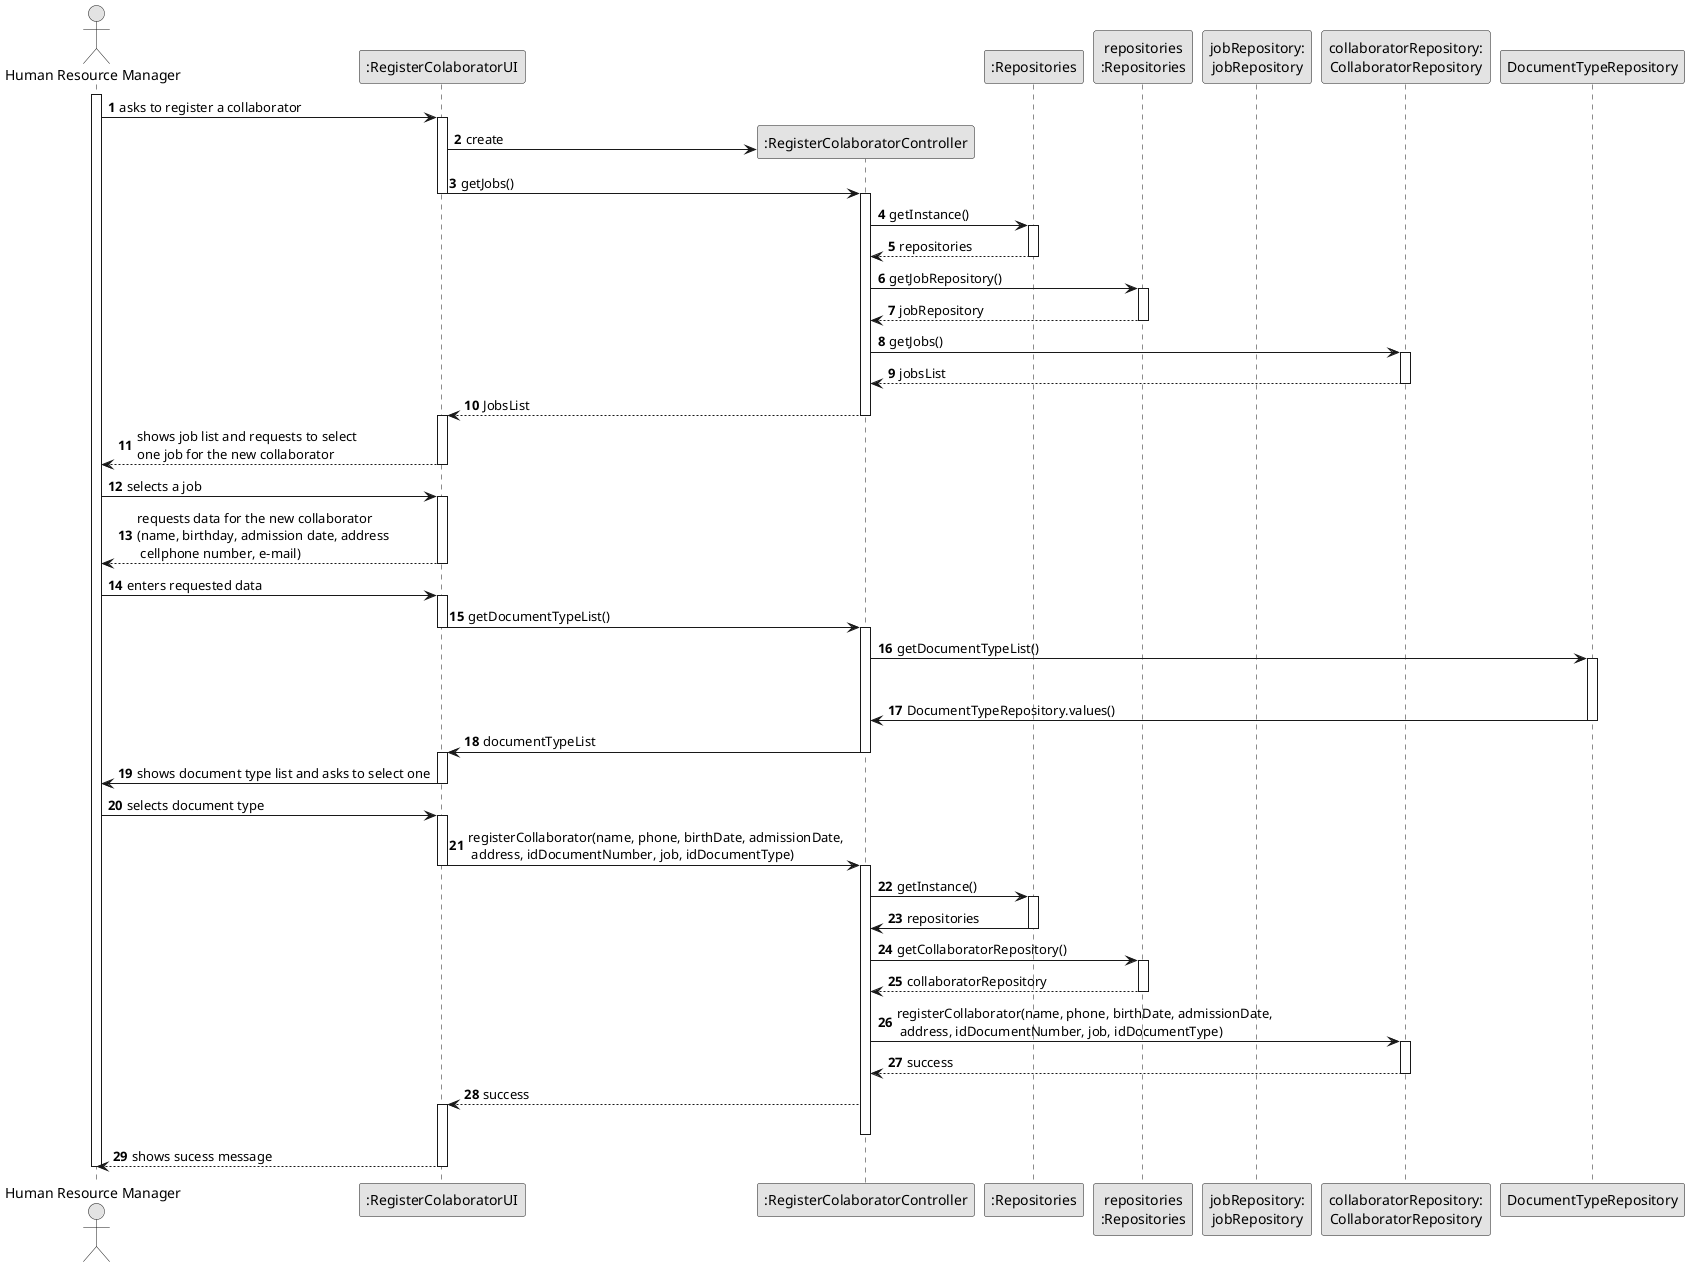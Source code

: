 @startuml
skinparam monochrome true
skinparam packageStyle rectangle
    skinparam shadowing false

    autonumber

    'hide footbox
    actor "Human Resource Manager" as HRM
    participant ":RegisterColaboratorUI" as UI
    participant ":RegisterColaboratorController" as CTRL
    participant ":Repositories" as RepositorySingleton
    participant "repositories\n:Repositories" as PLAT
    participant "jobRepository:\njobRepository" as SkillRepository
    participant "collaboratorRepository:\nCollaboratorRepository" as collaboratorRepository
    participant "DocumentTypeRepository" as DocumentTypeRepository
    activate HRM

            HRM -> UI : asks to register a collaborator
            activate UI


    '            UI --> ADM : requests data (reference, description,  informal \n description, technical description, duration, cost)
                'create CTRL
                UI -> CTRL** : create

                UI -> CTRL : getJobs()
                deactivate UI
                activate CTRL

                    CTRL -> RepositorySingleton : getInstance()
                    activate RepositorySingleton

                        RepositorySingleton --> CTRL: repositories
                    deactivate RepositorySingleton

                    CTRL -> PLAT : getJobRepository()
                    activate PLAT

                        PLAT --> CTRL: jobRepository
                    deactivate PLAT

                    CTRL -> collaboratorRepository : getJobs()
                    activate collaboratorRepository

                        collaboratorRepository--> CTRL : jobsList
                    deactivate collaboratorRepository

                    CTRL --> UI : JobsList
                    deactivate RepositorySingleton
                    activate UI
                deactivate CTRL

                UI --> HRM : shows job list and requests to select \none job for the new collaborator
            deactivate UI

        HRM -> UI : selects a job
        activate UI
        HRM <-- UI : requests data for the new collaborator \n(name, birthday, admission date, address\n cellphone number, e-mail)
        deactivate UI
        HRM -> UI : enters requested data
        activate UI
        UI -> CTRL : getDocumentTypeList()
        deactivate UI
        activate CTRL
        CTRL -> DocumentTypeRepository : getDocumentTypeList()

        activate "DocumentTypeRepository"
        deactivate UI
        DocumentTypeRepository -> CTRL : DocumentTypeRepository.values()
        deactivate DocumentTypeRepository
                CTRL -> UI : documentTypeList

        deactivate CTRL
        activate UI

        UI -> HRM : shows document type list and asks to select one
        deactivate UI
        HRM -> UI : selects document type
        activate UI

           UI -> CTRL : registerCollaborator(name, phone, birthDate, admissionDate,\n address, idDocumentNumber, job, idDocumentType)
               deactivate UI
               activate CTRL
                 CTRL -> RepositorySingleton : getInstance()
                 activate RepositorySingleton
                   RepositorySingleton -> CTRL : repositories
                 deactivate RepositorySingleton

                 CTRL -> PLAT : getCollaboratorRepository()
                 activate PLAT
                   PLAT --> CTRL : collaboratorRepository
                 deactivate PLAT

                 CTRL -> collaboratorRepository : registerCollaborator(name, phone, birthDate, admissionDate,\n address, idDocumentNumber, job, idDocumentType)
                 activate collaboratorRepository


                   collaboratorRepository --> CTRL : success
                 deactivate collaboratorRepository
                 CTRL --> UI : success
                 activate UI
               deactivate CTRL

              UI --> HRM : shows sucess message
                          deactivate UI


    deactivate HRM

@enduml
